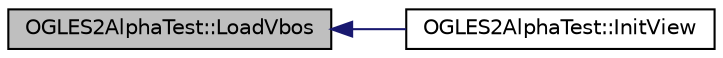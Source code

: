 digraph "OGLES2AlphaTest::LoadVbos"
{
  edge [fontname="Helvetica",fontsize="10",labelfontname="Helvetica",labelfontsize="10"];
  node [fontname="Helvetica",fontsize="10",shape=record];
  rankdir="LR";
  Node1 [label="OGLES2AlphaTest::LoadVbos",height=0.2,width=0.4,color="black", fillcolor="grey75", style="filled", fontcolor="black"];
  Node1 -> Node2 [dir="back",color="midnightblue",fontsize="10",style="solid",fontname="Helvetica"];
  Node2 [label="OGLES2AlphaTest::InitView",height=0.2,width=0.4,color="black", fillcolor="white", style="filled",URL="$class_o_g_l_e_s2_alpha_test.html#a33622abe768ddf0e2208874674942873"];
}

